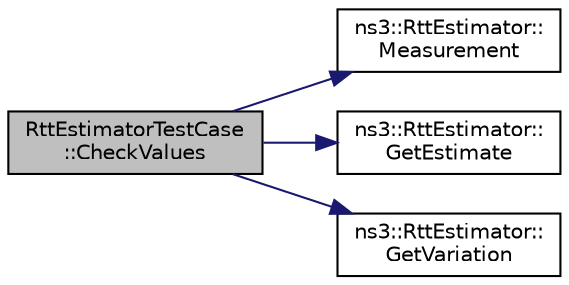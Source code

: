 digraph "RttEstimatorTestCase::CheckValues"
{
  edge [fontname="Helvetica",fontsize="10",labelfontname="Helvetica",labelfontsize="10"];
  node [fontname="Helvetica",fontsize="10",shape=record];
  rankdir="LR";
  Node1 [label="RttEstimatorTestCase\l::CheckValues",height=0.2,width=0.4,color="black", fillcolor="grey75", style="filled", fontcolor="black"];
  Node1 -> Node2 [color="midnightblue",fontsize="10",style="solid"];
  Node2 [label="ns3::RttEstimator::\lMeasurement",height=0.2,width=0.4,color="black", fillcolor="white", style="filled",URL="$da/d1f/classns3_1_1RttEstimator.html#ae880d548218990b21b4270424621a784",tooltip="Add a new measurement to the estimator. Pure virtual function. "];
  Node1 -> Node3 [color="midnightblue",fontsize="10",style="solid"];
  Node3 [label="ns3::RttEstimator::\lGetEstimate",height=0.2,width=0.4,color="black", fillcolor="white", style="filled",URL="$da/d1f/classns3_1_1RttEstimator.html#a11f575ae2d843d2f9d94842dd739e3d3",tooltip="gets the RTT estimate. "];
  Node1 -> Node4 [color="midnightblue",fontsize="10",style="solid"];
  Node4 [label="ns3::RttEstimator::\lGetVariation",height=0.2,width=0.4,color="black", fillcolor="white", style="filled",URL="$da/d1f/classns3_1_1RttEstimator.html#a48b42289cba668b30d69bfe384d37d25",tooltip="gets the RTT estimate variation. "];
}
